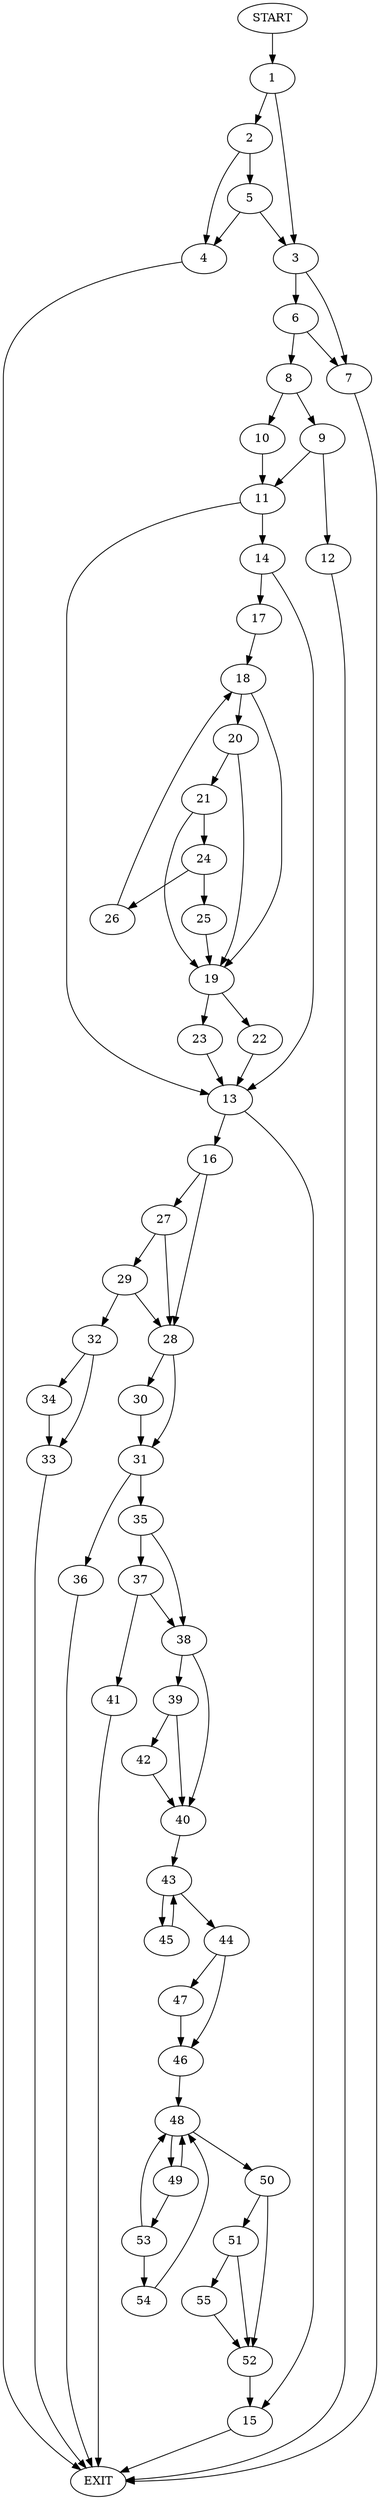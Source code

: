 digraph {
0 [label="START"]
56 [label="EXIT"]
0 -> 1
1 -> 2
1 -> 3
2 -> 4
2 -> 5
3 -> 6
3 -> 7
5 -> 4
5 -> 3
4 -> 56
7 -> 56
6 -> 8
6 -> 7
8 -> 9
8 -> 10
10 -> 11
9 -> 12
9 -> 11
12 -> 56
11 -> 13
11 -> 14
13 -> 15
13 -> 16
14 -> 17
14 -> 13
17 -> 18
18 -> 19
18 -> 20
20 -> 19
20 -> 21
19 -> 22
19 -> 23
21 -> 24
21 -> 19
24 -> 25
24 -> 26
26 -> 18
25 -> 19
22 -> 13
23 -> 13
16 -> 27
16 -> 28
15 -> 56
27 -> 29
27 -> 28
28 -> 30
28 -> 31
29 -> 32
29 -> 28
32 -> 33
32 -> 34
33 -> 56
34 -> 33
31 -> 35
31 -> 36
30 -> 31
35 -> 37
35 -> 38
36 -> 56
38 -> 39
38 -> 40
37 -> 41
37 -> 38
41 -> 56
39 -> 42
39 -> 40
40 -> 43
42 -> 40
43 -> 44
43 -> 45
44 -> 46
44 -> 47
45 -> 43
47 -> 46
46 -> 48
48 -> 49
48 -> 50
50 -> 51
50 -> 52
49 -> 48
49 -> 53
53 -> 48
53 -> 54
54 -> 48
51 -> 55
51 -> 52
52 -> 15
55 -> 52
}
